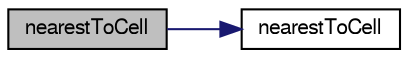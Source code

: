 digraph "nearestToCell"
{
  bgcolor="transparent";
  edge [fontname="FreeSans",fontsize="10",labelfontname="FreeSans",labelfontsize="10"];
  node [fontname="FreeSans",fontsize="10",shape=record];
  rankdir="LR";
  Node3 [label="nearestToCell",height=0.2,width=0.4,color="black", fillcolor="grey75", style="filled", fontcolor="black"];
  Node3 -> Node4 [color="midnightblue",fontsize="10",style="solid",fontname="FreeSans"];
  Node4 [label="nearestToCell",height=0.2,width=0.4,color="black",URL="$a25302.html#aa235a58e4da7466fcd4363f4972ebc9f",tooltip="Construct from components. "];
}
